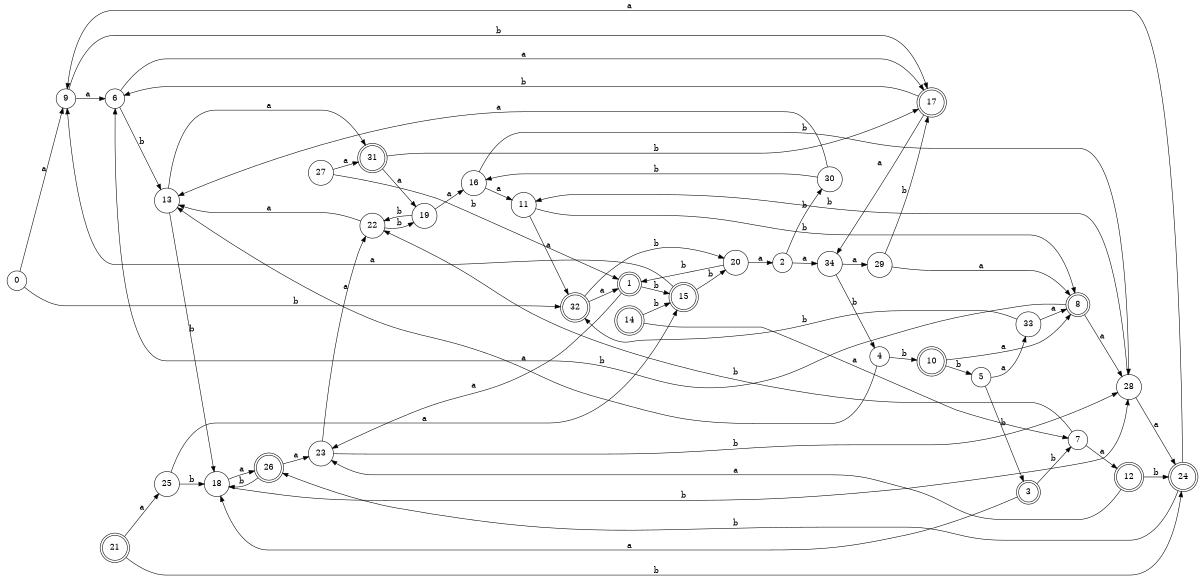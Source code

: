 digraph n28_6 {
__start0 [label="" shape="none"];

rankdir=LR;
size="8,5";

s0 [style="filled", color="black", fillcolor="white" shape="circle", label="0"];
s1 [style="rounded,filled", color="black", fillcolor="white" shape="doublecircle", label="1"];
s2 [style="filled", color="black", fillcolor="white" shape="circle", label="2"];
s3 [style="rounded,filled", color="black", fillcolor="white" shape="doublecircle", label="3"];
s4 [style="filled", color="black", fillcolor="white" shape="circle", label="4"];
s5 [style="filled", color="black", fillcolor="white" shape="circle", label="5"];
s6 [style="filled", color="black", fillcolor="white" shape="circle", label="6"];
s7 [style="filled", color="black", fillcolor="white" shape="circle", label="7"];
s8 [style="rounded,filled", color="black", fillcolor="white" shape="doublecircle", label="8"];
s9 [style="filled", color="black", fillcolor="white" shape="circle", label="9"];
s10 [style="rounded,filled", color="black", fillcolor="white" shape="doublecircle", label="10"];
s11 [style="filled", color="black", fillcolor="white" shape="circle", label="11"];
s12 [style="rounded,filled", color="black", fillcolor="white" shape="doublecircle", label="12"];
s13 [style="filled", color="black", fillcolor="white" shape="circle", label="13"];
s14 [style="rounded,filled", color="black", fillcolor="white" shape="doublecircle", label="14"];
s15 [style="rounded,filled", color="black", fillcolor="white" shape="doublecircle", label="15"];
s16 [style="filled", color="black", fillcolor="white" shape="circle", label="16"];
s17 [style="rounded,filled", color="black", fillcolor="white" shape="doublecircle", label="17"];
s18 [style="filled", color="black", fillcolor="white" shape="circle", label="18"];
s19 [style="filled", color="black", fillcolor="white" shape="circle", label="19"];
s20 [style="filled", color="black", fillcolor="white" shape="circle", label="20"];
s21 [style="rounded,filled", color="black", fillcolor="white" shape="doublecircle", label="21"];
s22 [style="filled", color="black", fillcolor="white" shape="circle", label="22"];
s23 [style="filled", color="black", fillcolor="white" shape="circle", label="23"];
s24 [style="rounded,filled", color="black", fillcolor="white" shape="doublecircle", label="24"];
s25 [style="filled", color="black", fillcolor="white" shape="circle", label="25"];
s26 [style="rounded,filled", color="black", fillcolor="white" shape="doublecircle", label="26"];
s27 [style="filled", color="black", fillcolor="white" shape="circle", label="27"];
s28 [style="filled", color="black", fillcolor="white" shape="circle", label="28"];
s29 [style="filled", color="black", fillcolor="white" shape="circle", label="29"];
s30 [style="filled", color="black", fillcolor="white" shape="circle", label="30"];
s31 [style="rounded,filled", color="black", fillcolor="white" shape="doublecircle", label="31"];
s32 [style="rounded,filled", color="black", fillcolor="white" shape="doublecircle", label="32"];
s33 [style="filled", color="black", fillcolor="white" shape="circle", label="33"];
s34 [style="filled", color="black", fillcolor="white" shape="circle", label="34"];
s0 -> s9 [label="a"];
s0 -> s32 [label="b"];
s1 -> s23 [label="a"];
s1 -> s15 [label="b"];
s2 -> s34 [label="a"];
s2 -> s30 [label="b"];
s3 -> s18 [label="a"];
s3 -> s7 [label="b"];
s4 -> s13 [label="a"];
s4 -> s10 [label="b"];
s5 -> s33 [label="a"];
s5 -> s3 [label="b"];
s6 -> s17 [label="a"];
s6 -> s13 [label="b"];
s7 -> s12 [label="a"];
s7 -> s22 [label="b"];
s8 -> s28 [label="a"];
s8 -> s6 [label="b"];
s9 -> s6 [label="a"];
s9 -> s17 [label="b"];
s10 -> s8 [label="a"];
s10 -> s5 [label="b"];
s11 -> s32 [label="a"];
s11 -> s8 [label="b"];
s12 -> s23 [label="a"];
s12 -> s24 [label="b"];
s13 -> s31 [label="a"];
s13 -> s18 [label="b"];
s14 -> s7 [label="a"];
s14 -> s15 [label="b"];
s15 -> s9 [label="a"];
s15 -> s20 [label="b"];
s16 -> s11 [label="a"];
s16 -> s28 [label="b"];
s17 -> s34 [label="a"];
s17 -> s6 [label="b"];
s18 -> s26 [label="a"];
s18 -> s28 [label="b"];
s19 -> s16 [label="a"];
s19 -> s22 [label="b"];
s20 -> s2 [label="a"];
s20 -> s1 [label="b"];
s21 -> s25 [label="a"];
s21 -> s24 [label="b"];
s22 -> s13 [label="a"];
s22 -> s19 [label="b"];
s23 -> s22 [label="a"];
s23 -> s28 [label="b"];
s24 -> s9 [label="a"];
s24 -> s26 [label="b"];
s25 -> s15 [label="a"];
s25 -> s18 [label="b"];
s26 -> s23 [label="a"];
s26 -> s18 [label="b"];
s27 -> s31 [label="a"];
s27 -> s1 [label="b"];
s28 -> s24 [label="a"];
s28 -> s11 [label="b"];
s29 -> s8 [label="a"];
s29 -> s17 [label="b"];
s30 -> s13 [label="a"];
s30 -> s16 [label="b"];
s31 -> s19 [label="a"];
s31 -> s17 [label="b"];
s32 -> s1 [label="a"];
s32 -> s20 [label="b"];
s33 -> s8 [label="a"];
s33 -> s32 [label="b"];
s34 -> s29 [label="a"];
s34 -> s4 [label="b"];

}
